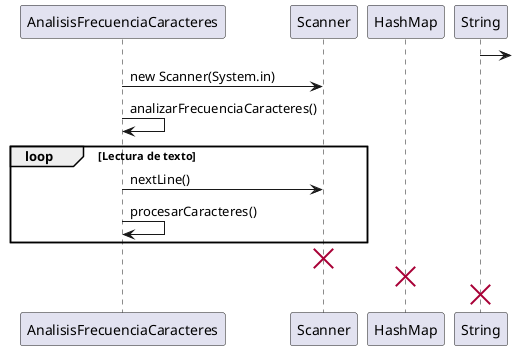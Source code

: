@startuml
participant AnalisisFrecuenciaCaracteres
participant Scanner
participant HashMap
participant String

create AnalisisFrecuenciaCaracteres
create Scanner
create HashMap
create String

String ->
AnalisisFrecuenciaCaracteres -> Scanner: new Scanner(System.in)
AnalisisFrecuenciaCaracteres -> AnalisisFrecuenciaCaracteres: analizarFrecuenciaCaracteres()

loop Lectura de texto
  AnalisisFrecuenciaCaracteres -> Scanner: nextLine()
  AnalisisFrecuenciaCaracteres -> AnalisisFrecuenciaCaracteres: procesarCaracteres()
end

destroy Scanner
destroy HashMap
destroy String
@enduml
